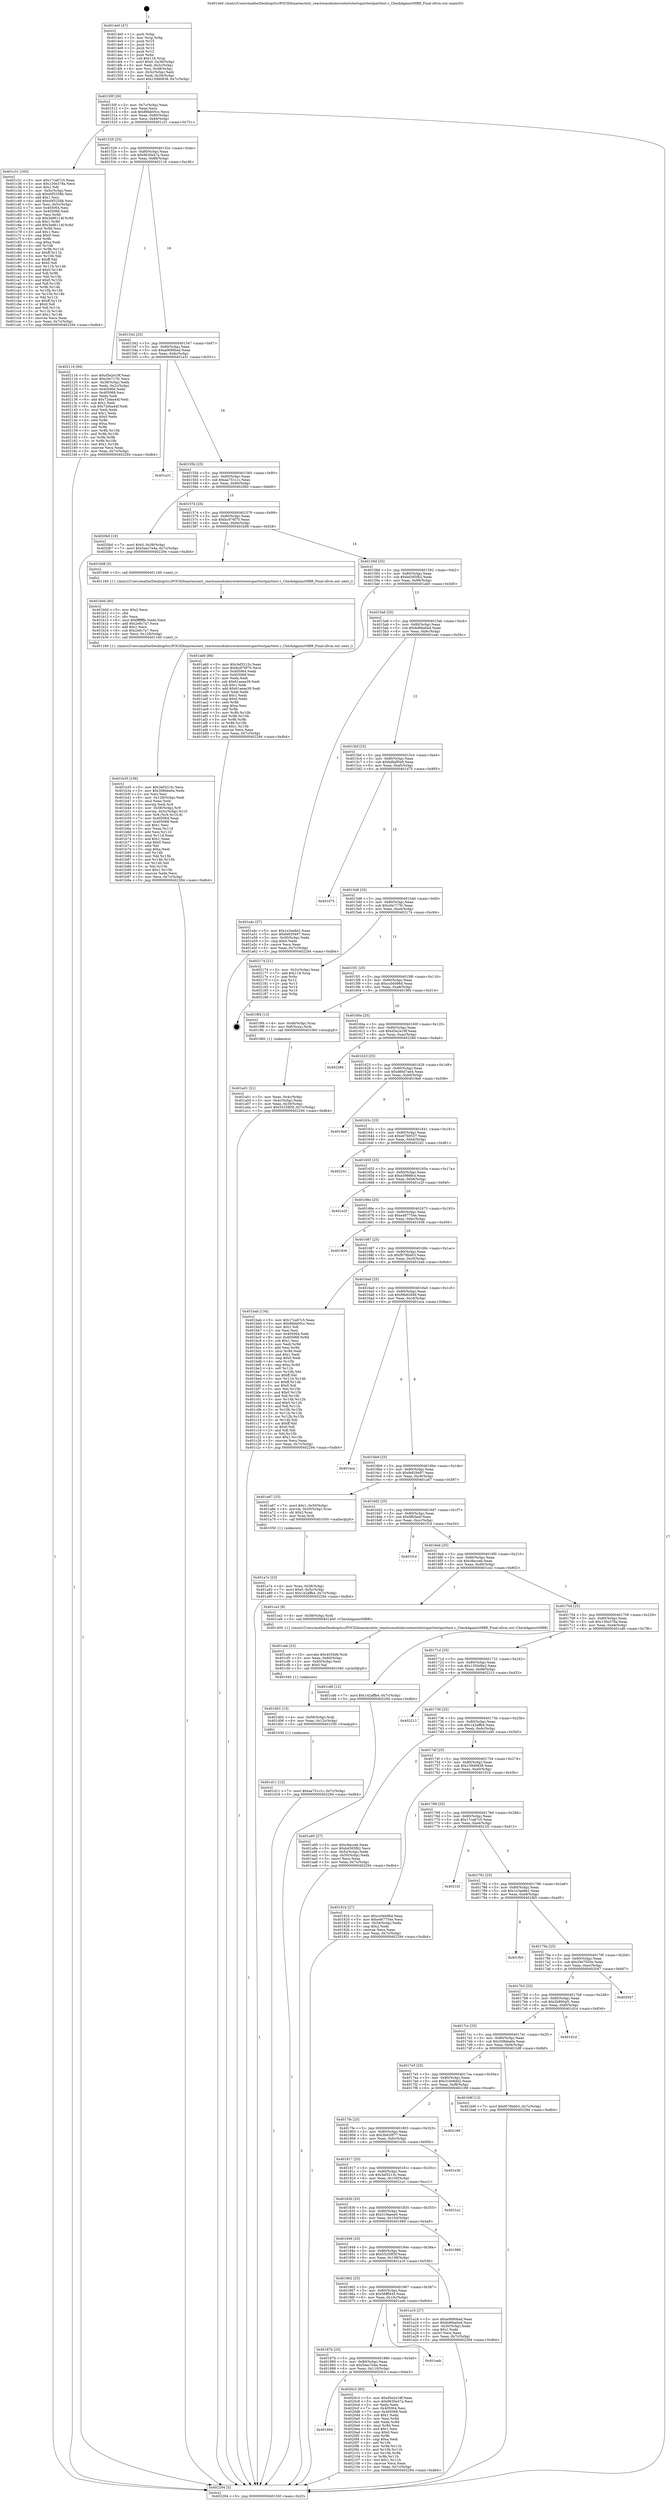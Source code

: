 digraph "0x4014e0" {
  label = "0x4014e0 (/mnt/c/Users/mathe/Desktop/tcc/POCII/binaries/extr_reactosmodulesrosteststestsparttestparttest.c_CheckAgainstMBR_Final-ollvm.out::main(0))"
  labelloc = "t"
  node[shape=record]

  Entry [label="",width=0.3,height=0.3,shape=circle,fillcolor=black,style=filled]
  "0x40150f" [label="{
     0x40150f [26]\l
     | [instrs]\l
     &nbsp;&nbsp;0x40150f \<+3\>: mov -0x7c(%rbp),%eax\l
     &nbsp;&nbsp;0x401512 \<+2\>: mov %eax,%ecx\l
     &nbsp;&nbsp;0x401514 \<+6\>: sub $0x86bb05cc,%ecx\l
     &nbsp;&nbsp;0x40151a \<+3\>: mov %eax,-0x80(%rbp)\l
     &nbsp;&nbsp;0x40151d \<+6\>: mov %ecx,-0x84(%rbp)\l
     &nbsp;&nbsp;0x401523 \<+6\>: je 0000000000401c31 \<main+0x751\>\l
  }"]
  "0x401c31" [label="{
     0x401c31 [165]\l
     | [instrs]\l
     &nbsp;&nbsp;0x401c31 \<+5\>: mov $0x17ca67c5,%eax\l
     &nbsp;&nbsp;0x401c36 \<+5\>: mov $0x130e378a,%ecx\l
     &nbsp;&nbsp;0x401c3b \<+2\>: mov $0x1,%dl\l
     &nbsp;&nbsp;0x401c3d \<+3\>: mov -0x5c(%rbp),%esi\l
     &nbsp;&nbsp;0x401c40 \<+6\>: sub $0xe0f3258b,%esi\l
     &nbsp;&nbsp;0x401c46 \<+3\>: add $0x1,%esi\l
     &nbsp;&nbsp;0x401c49 \<+6\>: add $0xe0f3258b,%esi\l
     &nbsp;&nbsp;0x401c4f \<+3\>: mov %esi,-0x5c(%rbp)\l
     &nbsp;&nbsp;0x401c52 \<+7\>: mov 0x405064,%esi\l
     &nbsp;&nbsp;0x401c59 \<+7\>: mov 0x405068,%edi\l
     &nbsp;&nbsp;0x401c60 \<+3\>: mov %esi,%r8d\l
     &nbsp;&nbsp;0x401c63 \<+7\>: sub $0x3a86114f,%r8d\l
     &nbsp;&nbsp;0x401c6a \<+4\>: sub $0x1,%r8d\l
     &nbsp;&nbsp;0x401c6e \<+7\>: add $0x3a86114f,%r8d\l
     &nbsp;&nbsp;0x401c75 \<+4\>: imul %r8d,%esi\l
     &nbsp;&nbsp;0x401c79 \<+3\>: and $0x1,%esi\l
     &nbsp;&nbsp;0x401c7c \<+3\>: cmp $0x0,%esi\l
     &nbsp;&nbsp;0x401c7f \<+4\>: sete %r9b\l
     &nbsp;&nbsp;0x401c83 \<+3\>: cmp $0xa,%edi\l
     &nbsp;&nbsp;0x401c86 \<+4\>: setl %r10b\l
     &nbsp;&nbsp;0x401c8a \<+3\>: mov %r9b,%r11b\l
     &nbsp;&nbsp;0x401c8d \<+4\>: xor $0xff,%r11b\l
     &nbsp;&nbsp;0x401c91 \<+3\>: mov %r10b,%bl\l
     &nbsp;&nbsp;0x401c94 \<+3\>: xor $0xff,%bl\l
     &nbsp;&nbsp;0x401c97 \<+3\>: xor $0x0,%dl\l
     &nbsp;&nbsp;0x401c9a \<+3\>: mov %r11b,%r14b\l
     &nbsp;&nbsp;0x401c9d \<+4\>: and $0x0,%r14b\l
     &nbsp;&nbsp;0x401ca1 \<+3\>: and %dl,%r9b\l
     &nbsp;&nbsp;0x401ca4 \<+3\>: mov %bl,%r15b\l
     &nbsp;&nbsp;0x401ca7 \<+4\>: and $0x0,%r15b\l
     &nbsp;&nbsp;0x401cab \<+3\>: and %dl,%r10b\l
     &nbsp;&nbsp;0x401cae \<+3\>: or %r9b,%r14b\l
     &nbsp;&nbsp;0x401cb1 \<+3\>: or %r10b,%r15b\l
     &nbsp;&nbsp;0x401cb4 \<+3\>: xor %r15b,%r14b\l
     &nbsp;&nbsp;0x401cb7 \<+3\>: or %bl,%r11b\l
     &nbsp;&nbsp;0x401cba \<+4\>: xor $0xff,%r11b\l
     &nbsp;&nbsp;0x401cbe \<+3\>: or $0x0,%dl\l
     &nbsp;&nbsp;0x401cc1 \<+3\>: and %dl,%r11b\l
     &nbsp;&nbsp;0x401cc4 \<+3\>: or %r11b,%r14b\l
     &nbsp;&nbsp;0x401cc7 \<+4\>: test $0x1,%r14b\l
     &nbsp;&nbsp;0x401ccb \<+3\>: cmovne %ecx,%eax\l
     &nbsp;&nbsp;0x401cce \<+3\>: mov %eax,-0x7c(%rbp)\l
     &nbsp;&nbsp;0x401cd1 \<+5\>: jmp 0000000000402294 \<main+0xdb4\>\l
  }"]
  "0x401529" [label="{
     0x401529 [25]\l
     | [instrs]\l
     &nbsp;&nbsp;0x401529 \<+5\>: jmp 000000000040152e \<main+0x4e\>\l
     &nbsp;&nbsp;0x40152e \<+3\>: mov -0x80(%rbp),%eax\l
     &nbsp;&nbsp;0x401531 \<+5\>: sub $0x9630e47a,%eax\l
     &nbsp;&nbsp;0x401536 \<+6\>: mov %eax,-0x88(%rbp)\l
     &nbsp;&nbsp;0x40153c \<+6\>: je 0000000000402116 \<main+0xc36\>\l
  }"]
  Exit [label="",width=0.3,height=0.3,shape=circle,fillcolor=black,style=filled,peripheries=2]
  "0x402116" [label="{
     0x402116 [94]\l
     | [instrs]\l
     &nbsp;&nbsp;0x402116 \<+5\>: mov $0xd5e2e19f,%eax\l
     &nbsp;&nbsp;0x40211b \<+5\>: mov $0xc0e717fc,%ecx\l
     &nbsp;&nbsp;0x402120 \<+3\>: mov -0x38(%rbp),%edx\l
     &nbsp;&nbsp;0x402123 \<+3\>: mov %edx,-0x2c(%rbp)\l
     &nbsp;&nbsp;0x402126 \<+7\>: mov 0x405064,%edx\l
     &nbsp;&nbsp;0x40212d \<+7\>: mov 0x405068,%esi\l
     &nbsp;&nbsp;0x402134 \<+2\>: mov %edx,%edi\l
     &nbsp;&nbsp;0x402136 \<+6\>: add $0x72eba44f,%edi\l
     &nbsp;&nbsp;0x40213c \<+3\>: sub $0x1,%edi\l
     &nbsp;&nbsp;0x40213f \<+6\>: sub $0x72eba44f,%edi\l
     &nbsp;&nbsp;0x402145 \<+3\>: imul %edi,%edx\l
     &nbsp;&nbsp;0x402148 \<+3\>: and $0x1,%edx\l
     &nbsp;&nbsp;0x40214b \<+3\>: cmp $0x0,%edx\l
     &nbsp;&nbsp;0x40214e \<+4\>: sete %r8b\l
     &nbsp;&nbsp;0x402152 \<+3\>: cmp $0xa,%esi\l
     &nbsp;&nbsp;0x402155 \<+4\>: setl %r9b\l
     &nbsp;&nbsp;0x402159 \<+3\>: mov %r8b,%r10b\l
     &nbsp;&nbsp;0x40215c \<+3\>: and %r9b,%r10b\l
     &nbsp;&nbsp;0x40215f \<+3\>: xor %r9b,%r8b\l
     &nbsp;&nbsp;0x402162 \<+3\>: or %r8b,%r10b\l
     &nbsp;&nbsp;0x402165 \<+4\>: test $0x1,%r10b\l
     &nbsp;&nbsp;0x402169 \<+3\>: cmovne %ecx,%eax\l
     &nbsp;&nbsp;0x40216c \<+3\>: mov %eax,-0x7c(%rbp)\l
     &nbsp;&nbsp;0x40216f \<+5\>: jmp 0000000000402294 \<main+0xdb4\>\l
  }"]
  "0x401542" [label="{
     0x401542 [25]\l
     | [instrs]\l
     &nbsp;&nbsp;0x401542 \<+5\>: jmp 0000000000401547 \<main+0x67\>\l
     &nbsp;&nbsp;0x401547 \<+3\>: mov -0x80(%rbp),%eax\l
     &nbsp;&nbsp;0x40154a \<+5\>: sub $0xa0690bad,%eax\l
     &nbsp;&nbsp;0x40154f \<+6\>: mov %eax,-0x8c(%rbp)\l
     &nbsp;&nbsp;0x401555 \<+6\>: je 0000000000401a31 \<main+0x551\>\l
  }"]
  "0x401894" [label="{
     0x401894\l
  }", style=dashed]
  "0x401a31" [label="{
     0x401a31\l
  }", style=dashed]
  "0x40155b" [label="{
     0x40155b [25]\l
     | [instrs]\l
     &nbsp;&nbsp;0x40155b \<+5\>: jmp 0000000000401560 \<main+0x80\>\l
     &nbsp;&nbsp;0x401560 \<+3\>: mov -0x80(%rbp),%eax\l
     &nbsp;&nbsp;0x401563 \<+5\>: sub $0xaa751c1c,%eax\l
     &nbsp;&nbsp;0x401568 \<+6\>: mov %eax,-0x90(%rbp)\l
     &nbsp;&nbsp;0x40156e \<+6\>: je 00000000004020b0 \<main+0xbd0\>\l
  }"]
  "0x4020c3" [label="{
     0x4020c3 [83]\l
     | [instrs]\l
     &nbsp;&nbsp;0x4020c3 \<+5\>: mov $0xd5e2e19f,%eax\l
     &nbsp;&nbsp;0x4020c8 \<+5\>: mov $0x9630e47a,%ecx\l
     &nbsp;&nbsp;0x4020cd \<+2\>: xor %edx,%edx\l
     &nbsp;&nbsp;0x4020cf \<+7\>: mov 0x405064,%esi\l
     &nbsp;&nbsp;0x4020d6 \<+7\>: mov 0x405068,%edi\l
     &nbsp;&nbsp;0x4020dd \<+3\>: sub $0x1,%edx\l
     &nbsp;&nbsp;0x4020e0 \<+3\>: mov %esi,%r8d\l
     &nbsp;&nbsp;0x4020e3 \<+3\>: add %edx,%r8d\l
     &nbsp;&nbsp;0x4020e6 \<+4\>: imul %r8d,%esi\l
     &nbsp;&nbsp;0x4020ea \<+3\>: and $0x1,%esi\l
     &nbsp;&nbsp;0x4020ed \<+3\>: cmp $0x0,%esi\l
     &nbsp;&nbsp;0x4020f0 \<+4\>: sete %r9b\l
     &nbsp;&nbsp;0x4020f4 \<+3\>: cmp $0xa,%edi\l
     &nbsp;&nbsp;0x4020f7 \<+4\>: setl %r10b\l
     &nbsp;&nbsp;0x4020fb \<+3\>: mov %r9b,%r11b\l
     &nbsp;&nbsp;0x4020fe \<+3\>: and %r10b,%r11b\l
     &nbsp;&nbsp;0x402101 \<+3\>: xor %r10b,%r9b\l
     &nbsp;&nbsp;0x402104 \<+3\>: or %r9b,%r11b\l
     &nbsp;&nbsp;0x402107 \<+4\>: test $0x1,%r11b\l
     &nbsp;&nbsp;0x40210b \<+3\>: cmovne %ecx,%eax\l
     &nbsp;&nbsp;0x40210e \<+3\>: mov %eax,-0x7c(%rbp)\l
     &nbsp;&nbsp;0x402111 \<+5\>: jmp 0000000000402294 \<main+0xdb4\>\l
  }"]
  "0x4020b0" [label="{
     0x4020b0 [19]\l
     | [instrs]\l
     &nbsp;&nbsp;0x4020b0 \<+7\>: movl $0x0,-0x38(%rbp)\l
     &nbsp;&nbsp;0x4020b7 \<+7\>: movl $0x5eec7e4a,-0x7c(%rbp)\l
     &nbsp;&nbsp;0x4020be \<+5\>: jmp 0000000000402294 \<main+0xdb4\>\l
  }"]
  "0x401574" [label="{
     0x401574 [25]\l
     | [instrs]\l
     &nbsp;&nbsp;0x401574 \<+5\>: jmp 0000000000401579 \<main+0x99\>\l
     &nbsp;&nbsp;0x401579 \<+3\>: mov -0x80(%rbp),%eax\l
     &nbsp;&nbsp;0x40157c \<+5\>: sub $0xbc976f70,%eax\l
     &nbsp;&nbsp;0x401581 \<+6\>: mov %eax,-0x94(%rbp)\l
     &nbsp;&nbsp;0x401587 \<+6\>: je 0000000000401b08 \<main+0x628\>\l
  }"]
  "0x40187b" [label="{
     0x40187b [25]\l
     | [instrs]\l
     &nbsp;&nbsp;0x40187b \<+5\>: jmp 0000000000401880 \<main+0x3a0\>\l
     &nbsp;&nbsp;0x401880 \<+3\>: mov -0x80(%rbp),%eax\l
     &nbsp;&nbsp;0x401883 \<+5\>: sub $0x5eec7e4a,%eax\l
     &nbsp;&nbsp;0x401888 \<+6\>: mov %eax,-0x110(%rbp)\l
     &nbsp;&nbsp;0x40188e \<+6\>: je 00000000004020c3 \<main+0xbe3\>\l
  }"]
  "0x401b08" [label="{
     0x401b08 [5]\l
     | [instrs]\l
     &nbsp;&nbsp;0x401b08 \<+5\>: call 0000000000401160 \<next_i\>\l
     | [calls]\l
     &nbsp;&nbsp;0x401160 \{1\} (/mnt/c/Users/mathe/Desktop/tcc/POCII/binaries/extr_reactosmodulesrosteststestsparttestparttest.c_CheckAgainstMBR_Final-ollvm.out::next_i)\l
  }"]
  "0x40158d" [label="{
     0x40158d [25]\l
     | [instrs]\l
     &nbsp;&nbsp;0x40158d \<+5\>: jmp 0000000000401592 \<main+0xb2\>\l
     &nbsp;&nbsp;0x401592 \<+3\>: mov -0x80(%rbp),%eax\l
     &nbsp;&nbsp;0x401595 \<+5\>: sub $0xbd365fb2,%eax\l
     &nbsp;&nbsp;0x40159a \<+6\>: mov %eax,-0x98(%rbp)\l
     &nbsp;&nbsp;0x4015a0 \<+6\>: je 0000000000401ab0 \<main+0x5d0\>\l
  }"]
  "0x401eab" [label="{
     0x401eab\l
  }", style=dashed]
  "0x401ab0" [label="{
     0x401ab0 [88]\l
     | [instrs]\l
     &nbsp;&nbsp;0x401ab0 \<+5\>: mov $0x3ef3213c,%eax\l
     &nbsp;&nbsp;0x401ab5 \<+5\>: mov $0xbc976f70,%ecx\l
     &nbsp;&nbsp;0x401aba \<+7\>: mov 0x405064,%edx\l
     &nbsp;&nbsp;0x401ac1 \<+7\>: mov 0x405068,%esi\l
     &nbsp;&nbsp;0x401ac8 \<+2\>: mov %edx,%edi\l
     &nbsp;&nbsp;0x401aca \<+6\>: sub $0x61aeaa39,%edi\l
     &nbsp;&nbsp;0x401ad0 \<+3\>: sub $0x1,%edi\l
     &nbsp;&nbsp;0x401ad3 \<+6\>: add $0x61aeaa39,%edi\l
     &nbsp;&nbsp;0x401ad9 \<+3\>: imul %edi,%edx\l
     &nbsp;&nbsp;0x401adc \<+3\>: and $0x1,%edx\l
     &nbsp;&nbsp;0x401adf \<+3\>: cmp $0x0,%edx\l
     &nbsp;&nbsp;0x401ae2 \<+4\>: sete %r8b\l
     &nbsp;&nbsp;0x401ae6 \<+3\>: cmp $0xa,%esi\l
     &nbsp;&nbsp;0x401ae9 \<+4\>: setl %r9b\l
     &nbsp;&nbsp;0x401aed \<+3\>: mov %r8b,%r10b\l
     &nbsp;&nbsp;0x401af0 \<+3\>: and %r9b,%r10b\l
     &nbsp;&nbsp;0x401af3 \<+3\>: xor %r9b,%r8b\l
     &nbsp;&nbsp;0x401af6 \<+3\>: or %r8b,%r10b\l
     &nbsp;&nbsp;0x401af9 \<+4\>: test $0x1,%r10b\l
     &nbsp;&nbsp;0x401afd \<+3\>: cmovne %ecx,%eax\l
     &nbsp;&nbsp;0x401b00 \<+3\>: mov %eax,-0x7c(%rbp)\l
     &nbsp;&nbsp;0x401b03 \<+5\>: jmp 0000000000402294 \<main+0xdb4\>\l
  }"]
  "0x4015a6" [label="{
     0x4015a6 [25]\l
     | [instrs]\l
     &nbsp;&nbsp;0x4015a6 \<+5\>: jmp 00000000004015ab \<main+0xcb\>\l
     &nbsp;&nbsp;0x4015ab \<+3\>: mov -0x80(%rbp),%eax\l
     &nbsp;&nbsp;0x4015ae \<+5\>: sub $0xbd6ba0ad,%eax\l
     &nbsp;&nbsp;0x4015b3 \<+6\>: mov %eax,-0x9c(%rbp)\l
     &nbsp;&nbsp;0x4015b9 \<+6\>: je 0000000000401a4c \<main+0x56c\>\l
  }"]
  "0x401d11" [label="{
     0x401d11 [12]\l
     | [instrs]\l
     &nbsp;&nbsp;0x401d11 \<+7\>: movl $0xaa751c1c,-0x7c(%rbp)\l
     &nbsp;&nbsp;0x401d18 \<+5\>: jmp 0000000000402294 \<main+0xdb4\>\l
  }"]
  "0x401a4c" [label="{
     0x401a4c [27]\l
     | [instrs]\l
     &nbsp;&nbsp;0x401a4c \<+5\>: mov $0x1e3ae8e2,%eax\l
     &nbsp;&nbsp;0x401a51 \<+5\>: mov $0xfe929497,%ecx\l
     &nbsp;&nbsp;0x401a56 \<+3\>: mov -0x30(%rbp),%edx\l
     &nbsp;&nbsp;0x401a59 \<+3\>: cmp $0x0,%edx\l
     &nbsp;&nbsp;0x401a5c \<+3\>: cmove %ecx,%eax\l
     &nbsp;&nbsp;0x401a5f \<+3\>: mov %eax,-0x7c(%rbp)\l
     &nbsp;&nbsp;0x401a62 \<+5\>: jmp 0000000000402294 \<main+0xdb4\>\l
  }"]
  "0x4015bf" [label="{
     0x4015bf [25]\l
     | [instrs]\l
     &nbsp;&nbsp;0x4015bf \<+5\>: jmp 00000000004015c4 \<main+0xe4\>\l
     &nbsp;&nbsp;0x4015c4 \<+3\>: mov -0x80(%rbp),%eax\l
     &nbsp;&nbsp;0x4015c7 \<+5\>: sub $0xbdbdf5a9,%eax\l
     &nbsp;&nbsp;0x4015cc \<+6\>: mov %eax,-0xa0(%rbp)\l
     &nbsp;&nbsp;0x4015d2 \<+6\>: je 0000000000401d75 \<main+0x895\>\l
  }"]
  "0x401d02" [label="{
     0x401d02 [15]\l
     | [instrs]\l
     &nbsp;&nbsp;0x401d02 \<+4\>: mov -0x58(%rbp),%rdi\l
     &nbsp;&nbsp;0x401d06 \<+6\>: mov %eax,-0x12c(%rbp)\l
     &nbsp;&nbsp;0x401d0c \<+5\>: call 0000000000401030 \<free@plt\>\l
     | [calls]\l
     &nbsp;&nbsp;0x401030 \{1\} (unknown)\l
  }"]
  "0x401d75" [label="{
     0x401d75\l
  }", style=dashed]
  "0x4015d8" [label="{
     0x4015d8 [25]\l
     | [instrs]\l
     &nbsp;&nbsp;0x4015d8 \<+5\>: jmp 00000000004015dd \<main+0xfd\>\l
     &nbsp;&nbsp;0x4015dd \<+3\>: mov -0x80(%rbp),%eax\l
     &nbsp;&nbsp;0x4015e0 \<+5\>: sub $0xc0e717fc,%eax\l
     &nbsp;&nbsp;0x4015e5 \<+6\>: mov %eax,-0xa4(%rbp)\l
     &nbsp;&nbsp;0x4015eb \<+6\>: je 0000000000402174 \<main+0xc94\>\l
  }"]
  "0x401ceb" [label="{
     0x401ceb [23]\l
     | [instrs]\l
     &nbsp;&nbsp;0x401ceb \<+10\>: movabs $0x4030d6,%rdi\l
     &nbsp;&nbsp;0x401cf5 \<+3\>: mov %eax,-0x60(%rbp)\l
     &nbsp;&nbsp;0x401cf8 \<+3\>: mov -0x60(%rbp),%esi\l
     &nbsp;&nbsp;0x401cfb \<+2\>: mov $0x0,%al\l
     &nbsp;&nbsp;0x401cfd \<+5\>: call 0000000000401040 \<printf@plt\>\l
     | [calls]\l
     &nbsp;&nbsp;0x401040 \{1\} (unknown)\l
  }"]
  "0x402174" [label="{
     0x402174 [21]\l
     | [instrs]\l
     &nbsp;&nbsp;0x402174 \<+3\>: mov -0x2c(%rbp),%eax\l
     &nbsp;&nbsp;0x402177 \<+7\>: add $0x118,%rsp\l
     &nbsp;&nbsp;0x40217e \<+1\>: pop %rbx\l
     &nbsp;&nbsp;0x40217f \<+2\>: pop %r12\l
     &nbsp;&nbsp;0x402181 \<+2\>: pop %r13\l
     &nbsp;&nbsp;0x402183 \<+2\>: pop %r14\l
     &nbsp;&nbsp;0x402185 \<+2\>: pop %r15\l
     &nbsp;&nbsp;0x402187 \<+1\>: pop %rbp\l
     &nbsp;&nbsp;0x402188 \<+1\>: ret\l
  }"]
  "0x4015f1" [label="{
     0x4015f1 [25]\l
     | [instrs]\l
     &nbsp;&nbsp;0x4015f1 \<+5\>: jmp 00000000004015f6 \<main+0x116\>\l
     &nbsp;&nbsp;0x4015f6 \<+3\>: mov -0x80(%rbp),%eax\l
     &nbsp;&nbsp;0x4015f9 \<+5\>: sub $0xcc0d496d,%eax\l
     &nbsp;&nbsp;0x4015fe \<+6\>: mov %eax,-0xa8(%rbp)\l
     &nbsp;&nbsp;0x401604 \<+6\>: je 00000000004019f4 \<main+0x514\>\l
  }"]
  "0x401b35" [label="{
     0x401b35 [106]\l
     | [instrs]\l
     &nbsp;&nbsp;0x401b35 \<+5\>: mov $0x3ef3213c,%ecx\l
     &nbsp;&nbsp;0x401b3a \<+5\>: mov $0x308dea0a,%edx\l
     &nbsp;&nbsp;0x401b3f \<+2\>: xor %esi,%esi\l
     &nbsp;&nbsp;0x401b41 \<+6\>: mov -0x128(%rbp),%edi\l
     &nbsp;&nbsp;0x401b47 \<+3\>: imul %eax,%edi\l
     &nbsp;&nbsp;0x401b4a \<+3\>: movslq %edi,%r8\l
     &nbsp;&nbsp;0x401b4d \<+4\>: mov -0x58(%rbp),%r9\l
     &nbsp;&nbsp;0x401b51 \<+4\>: movslq -0x5c(%rbp),%r10\l
     &nbsp;&nbsp;0x401b55 \<+4\>: mov %r8,(%r9,%r10,8)\l
     &nbsp;&nbsp;0x401b59 \<+7\>: mov 0x405064,%eax\l
     &nbsp;&nbsp;0x401b60 \<+7\>: mov 0x405068,%edi\l
     &nbsp;&nbsp;0x401b67 \<+3\>: sub $0x1,%esi\l
     &nbsp;&nbsp;0x401b6a \<+3\>: mov %eax,%r11d\l
     &nbsp;&nbsp;0x401b6d \<+3\>: add %esi,%r11d\l
     &nbsp;&nbsp;0x401b70 \<+4\>: imul %r11d,%eax\l
     &nbsp;&nbsp;0x401b74 \<+3\>: and $0x1,%eax\l
     &nbsp;&nbsp;0x401b77 \<+3\>: cmp $0x0,%eax\l
     &nbsp;&nbsp;0x401b7a \<+3\>: sete %bl\l
     &nbsp;&nbsp;0x401b7d \<+3\>: cmp $0xa,%edi\l
     &nbsp;&nbsp;0x401b80 \<+4\>: setl %r14b\l
     &nbsp;&nbsp;0x401b84 \<+3\>: mov %bl,%r15b\l
     &nbsp;&nbsp;0x401b87 \<+3\>: and %r14b,%r15b\l
     &nbsp;&nbsp;0x401b8a \<+3\>: xor %r14b,%bl\l
     &nbsp;&nbsp;0x401b8d \<+3\>: or %bl,%r15b\l
     &nbsp;&nbsp;0x401b90 \<+4\>: test $0x1,%r15b\l
     &nbsp;&nbsp;0x401b94 \<+3\>: cmovne %edx,%ecx\l
     &nbsp;&nbsp;0x401b97 \<+3\>: mov %ecx,-0x7c(%rbp)\l
     &nbsp;&nbsp;0x401b9a \<+5\>: jmp 0000000000402294 \<main+0xdb4\>\l
  }"]
  "0x4019f4" [label="{
     0x4019f4 [13]\l
     | [instrs]\l
     &nbsp;&nbsp;0x4019f4 \<+4\>: mov -0x48(%rbp),%rax\l
     &nbsp;&nbsp;0x4019f8 \<+4\>: mov 0x8(%rax),%rdi\l
     &nbsp;&nbsp;0x4019fc \<+5\>: call 0000000000401060 \<atoi@plt\>\l
     | [calls]\l
     &nbsp;&nbsp;0x401060 \{1\} (unknown)\l
  }"]
  "0x40160a" [label="{
     0x40160a [25]\l
     | [instrs]\l
     &nbsp;&nbsp;0x40160a \<+5\>: jmp 000000000040160f \<main+0x12f\>\l
     &nbsp;&nbsp;0x40160f \<+3\>: mov -0x80(%rbp),%eax\l
     &nbsp;&nbsp;0x401612 \<+5\>: sub $0xd5e2e19f,%eax\l
     &nbsp;&nbsp;0x401617 \<+6\>: mov %eax,-0xac(%rbp)\l
     &nbsp;&nbsp;0x40161d \<+6\>: je 000000000040228d \<main+0xdad\>\l
  }"]
  "0x401b0d" [label="{
     0x401b0d [40]\l
     | [instrs]\l
     &nbsp;&nbsp;0x401b0d \<+5\>: mov $0x2,%ecx\l
     &nbsp;&nbsp;0x401b12 \<+1\>: cltd\l
     &nbsp;&nbsp;0x401b13 \<+2\>: idiv %ecx\l
     &nbsp;&nbsp;0x401b15 \<+6\>: imul $0xfffffffe,%edx,%ecx\l
     &nbsp;&nbsp;0x401b1b \<+6\>: add $0x2e6c7a7,%ecx\l
     &nbsp;&nbsp;0x401b21 \<+3\>: add $0x1,%ecx\l
     &nbsp;&nbsp;0x401b24 \<+6\>: sub $0x2e6c7a7,%ecx\l
     &nbsp;&nbsp;0x401b2a \<+6\>: mov %ecx,-0x128(%rbp)\l
     &nbsp;&nbsp;0x401b30 \<+5\>: call 0000000000401160 \<next_i\>\l
     | [calls]\l
     &nbsp;&nbsp;0x401160 \{1\} (/mnt/c/Users/mathe/Desktop/tcc/POCII/binaries/extr_reactosmodulesrosteststestsparttestparttest.c_CheckAgainstMBR_Final-ollvm.out::next_i)\l
  }"]
  "0x40228d" [label="{
     0x40228d\l
  }", style=dashed]
  "0x401623" [label="{
     0x401623 [25]\l
     | [instrs]\l
     &nbsp;&nbsp;0x401623 \<+5\>: jmp 0000000000401628 \<main+0x148\>\l
     &nbsp;&nbsp;0x401628 \<+3\>: mov -0x80(%rbp),%eax\l
     &nbsp;&nbsp;0x40162b \<+5\>: sub $0xd66d7ad4,%eax\l
     &nbsp;&nbsp;0x401630 \<+6\>: mov %eax,-0xb0(%rbp)\l
     &nbsp;&nbsp;0x401636 \<+6\>: je 00000000004019e8 \<main+0x508\>\l
  }"]
  "0x401a7e" [label="{
     0x401a7e [23]\l
     | [instrs]\l
     &nbsp;&nbsp;0x401a7e \<+4\>: mov %rax,-0x58(%rbp)\l
     &nbsp;&nbsp;0x401a82 \<+7\>: movl $0x0,-0x5c(%rbp)\l
     &nbsp;&nbsp;0x401a89 \<+7\>: movl $0x142affb4,-0x7c(%rbp)\l
     &nbsp;&nbsp;0x401a90 \<+5\>: jmp 0000000000402294 \<main+0xdb4\>\l
  }"]
  "0x4019e8" [label="{
     0x4019e8\l
  }", style=dashed]
  "0x40163c" [label="{
     0x40163c [25]\l
     | [instrs]\l
     &nbsp;&nbsp;0x40163c \<+5\>: jmp 0000000000401641 \<main+0x161\>\l
     &nbsp;&nbsp;0x401641 \<+3\>: mov -0x80(%rbp),%eax\l
     &nbsp;&nbsp;0x401644 \<+5\>: sub $0xe0760537,%eax\l
     &nbsp;&nbsp;0x401649 \<+6\>: mov %eax,-0xb4(%rbp)\l
     &nbsp;&nbsp;0x40164f \<+6\>: je 0000000000402241 \<main+0xd61\>\l
  }"]
  "0x401862" [label="{
     0x401862 [25]\l
     | [instrs]\l
     &nbsp;&nbsp;0x401862 \<+5\>: jmp 0000000000401867 \<main+0x387\>\l
     &nbsp;&nbsp;0x401867 \<+3\>: mov -0x80(%rbp),%eax\l
     &nbsp;&nbsp;0x40186a \<+5\>: sub $0x56fff445,%eax\l
     &nbsp;&nbsp;0x40186f \<+6\>: mov %eax,-0x10c(%rbp)\l
     &nbsp;&nbsp;0x401875 \<+6\>: je 0000000000401eab \<main+0x9cb\>\l
  }"]
  "0x402241" [label="{
     0x402241\l
  }", style=dashed]
  "0x401655" [label="{
     0x401655 [25]\l
     | [instrs]\l
     &nbsp;&nbsp;0x401655 \<+5\>: jmp 000000000040165a \<main+0x17a\>\l
     &nbsp;&nbsp;0x40165a \<+3\>: mov -0x80(%rbp),%eax\l
     &nbsp;&nbsp;0x40165d \<+5\>: sub $0xe3989fc4,%eax\l
     &nbsp;&nbsp;0x401662 \<+6\>: mov %eax,-0xb8(%rbp)\l
     &nbsp;&nbsp;0x401668 \<+6\>: je 0000000000401e2f \<main+0x94f\>\l
  }"]
  "0x401a16" [label="{
     0x401a16 [27]\l
     | [instrs]\l
     &nbsp;&nbsp;0x401a16 \<+5\>: mov $0xa0690bad,%eax\l
     &nbsp;&nbsp;0x401a1b \<+5\>: mov $0xbd6ba0ad,%ecx\l
     &nbsp;&nbsp;0x401a20 \<+3\>: mov -0x30(%rbp),%edx\l
     &nbsp;&nbsp;0x401a23 \<+3\>: cmp $0x1,%edx\l
     &nbsp;&nbsp;0x401a26 \<+3\>: cmovl %ecx,%eax\l
     &nbsp;&nbsp;0x401a29 \<+3\>: mov %eax,-0x7c(%rbp)\l
     &nbsp;&nbsp;0x401a2c \<+5\>: jmp 0000000000402294 \<main+0xdb4\>\l
  }"]
  "0x401e2f" [label="{
     0x401e2f\l
  }", style=dashed]
  "0x40166e" [label="{
     0x40166e [25]\l
     | [instrs]\l
     &nbsp;&nbsp;0x40166e \<+5\>: jmp 0000000000401673 \<main+0x193\>\l
     &nbsp;&nbsp;0x401673 \<+3\>: mov -0x80(%rbp),%eax\l
     &nbsp;&nbsp;0x401676 \<+5\>: sub $0xe467754e,%eax\l
     &nbsp;&nbsp;0x40167b \<+6\>: mov %eax,-0xbc(%rbp)\l
     &nbsp;&nbsp;0x401681 \<+6\>: je 0000000000401936 \<main+0x456\>\l
  }"]
  "0x401849" [label="{
     0x401849 [25]\l
     | [instrs]\l
     &nbsp;&nbsp;0x401849 \<+5\>: jmp 000000000040184e \<main+0x36e\>\l
     &nbsp;&nbsp;0x40184e \<+3\>: mov -0x80(%rbp),%eax\l
     &nbsp;&nbsp;0x401851 \<+5\>: sub $0x55259f3f,%eax\l
     &nbsp;&nbsp;0x401856 \<+6\>: mov %eax,-0x108(%rbp)\l
     &nbsp;&nbsp;0x40185c \<+6\>: je 0000000000401a16 \<main+0x536\>\l
  }"]
  "0x401936" [label="{
     0x401936\l
  }", style=dashed]
  "0x401687" [label="{
     0x401687 [25]\l
     | [instrs]\l
     &nbsp;&nbsp;0x401687 \<+5\>: jmp 000000000040168c \<main+0x1ac\>\l
     &nbsp;&nbsp;0x40168c \<+3\>: mov -0x80(%rbp),%eax\l
     &nbsp;&nbsp;0x40168f \<+5\>: sub $0xf078bd03,%eax\l
     &nbsp;&nbsp;0x401694 \<+6\>: mov %eax,-0xc0(%rbp)\l
     &nbsp;&nbsp;0x40169a \<+6\>: je 0000000000401bab \<main+0x6cb\>\l
  }"]
  "0x401989" [label="{
     0x401989\l
  }", style=dashed]
  "0x401bab" [label="{
     0x401bab [134]\l
     | [instrs]\l
     &nbsp;&nbsp;0x401bab \<+5\>: mov $0x17ca67c5,%eax\l
     &nbsp;&nbsp;0x401bb0 \<+5\>: mov $0x86bb05cc,%ecx\l
     &nbsp;&nbsp;0x401bb5 \<+2\>: mov $0x1,%dl\l
     &nbsp;&nbsp;0x401bb7 \<+2\>: xor %esi,%esi\l
     &nbsp;&nbsp;0x401bb9 \<+7\>: mov 0x405064,%edi\l
     &nbsp;&nbsp;0x401bc0 \<+8\>: mov 0x405068,%r8d\l
     &nbsp;&nbsp;0x401bc8 \<+3\>: sub $0x1,%esi\l
     &nbsp;&nbsp;0x401bcb \<+3\>: mov %edi,%r9d\l
     &nbsp;&nbsp;0x401bce \<+3\>: add %esi,%r9d\l
     &nbsp;&nbsp;0x401bd1 \<+4\>: imul %r9d,%edi\l
     &nbsp;&nbsp;0x401bd5 \<+3\>: and $0x1,%edi\l
     &nbsp;&nbsp;0x401bd8 \<+3\>: cmp $0x0,%edi\l
     &nbsp;&nbsp;0x401bdb \<+4\>: sete %r10b\l
     &nbsp;&nbsp;0x401bdf \<+4\>: cmp $0xa,%r8d\l
     &nbsp;&nbsp;0x401be3 \<+4\>: setl %r11b\l
     &nbsp;&nbsp;0x401be7 \<+3\>: mov %r10b,%bl\l
     &nbsp;&nbsp;0x401bea \<+3\>: xor $0xff,%bl\l
     &nbsp;&nbsp;0x401bed \<+3\>: mov %r11b,%r14b\l
     &nbsp;&nbsp;0x401bf0 \<+4\>: xor $0xff,%r14b\l
     &nbsp;&nbsp;0x401bf4 \<+3\>: xor $0x0,%dl\l
     &nbsp;&nbsp;0x401bf7 \<+3\>: mov %bl,%r15b\l
     &nbsp;&nbsp;0x401bfa \<+4\>: and $0x0,%r15b\l
     &nbsp;&nbsp;0x401bfe \<+3\>: and %dl,%r10b\l
     &nbsp;&nbsp;0x401c01 \<+3\>: mov %r14b,%r12b\l
     &nbsp;&nbsp;0x401c04 \<+4\>: and $0x0,%r12b\l
     &nbsp;&nbsp;0x401c08 \<+3\>: and %dl,%r11b\l
     &nbsp;&nbsp;0x401c0b \<+3\>: or %r10b,%r15b\l
     &nbsp;&nbsp;0x401c0e \<+3\>: or %r11b,%r12b\l
     &nbsp;&nbsp;0x401c11 \<+3\>: xor %r12b,%r15b\l
     &nbsp;&nbsp;0x401c14 \<+3\>: or %r14b,%bl\l
     &nbsp;&nbsp;0x401c17 \<+3\>: xor $0xff,%bl\l
     &nbsp;&nbsp;0x401c1a \<+3\>: or $0x0,%dl\l
     &nbsp;&nbsp;0x401c1d \<+2\>: and %dl,%bl\l
     &nbsp;&nbsp;0x401c1f \<+3\>: or %bl,%r15b\l
     &nbsp;&nbsp;0x401c22 \<+4\>: test $0x1,%r15b\l
     &nbsp;&nbsp;0x401c26 \<+3\>: cmovne %ecx,%eax\l
     &nbsp;&nbsp;0x401c29 \<+3\>: mov %eax,-0x7c(%rbp)\l
     &nbsp;&nbsp;0x401c2c \<+5\>: jmp 0000000000402294 \<main+0xdb4\>\l
  }"]
  "0x4016a0" [label="{
     0x4016a0 [25]\l
     | [instrs]\l
     &nbsp;&nbsp;0x4016a0 \<+5\>: jmp 00000000004016a5 \<main+0x1c5\>\l
     &nbsp;&nbsp;0x4016a5 \<+3\>: mov -0x80(%rbp),%eax\l
     &nbsp;&nbsp;0x4016a8 \<+5\>: sub $0xf0b62949,%eax\l
     &nbsp;&nbsp;0x4016ad \<+6\>: mov %eax,-0xc4(%rbp)\l
     &nbsp;&nbsp;0x4016b3 \<+6\>: je 0000000000401eca \<main+0x9ea\>\l
  }"]
  "0x401830" [label="{
     0x401830 [25]\l
     | [instrs]\l
     &nbsp;&nbsp;0x401830 \<+5\>: jmp 0000000000401835 \<main+0x355\>\l
     &nbsp;&nbsp;0x401835 \<+3\>: mov -0x80(%rbp),%eax\l
     &nbsp;&nbsp;0x401838 \<+5\>: sub $0x519aeee0,%eax\l
     &nbsp;&nbsp;0x40183d \<+6\>: mov %eax,-0x104(%rbp)\l
     &nbsp;&nbsp;0x401843 \<+6\>: je 0000000000401989 \<main+0x4a9\>\l
  }"]
  "0x401eca" [label="{
     0x401eca\l
  }", style=dashed]
  "0x4016b9" [label="{
     0x4016b9 [25]\l
     | [instrs]\l
     &nbsp;&nbsp;0x4016b9 \<+5\>: jmp 00000000004016be \<main+0x1de\>\l
     &nbsp;&nbsp;0x4016be \<+3\>: mov -0x80(%rbp),%eax\l
     &nbsp;&nbsp;0x4016c1 \<+5\>: sub $0xfe929497,%eax\l
     &nbsp;&nbsp;0x4016c6 \<+6\>: mov %eax,-0xc8(%rbp)\l
     &nbsp;&nbsp;0x4016cc \<+6\>: je 0000000000401a67 \<main+0x587\>\l
  }"]
  "0x4021a1" [label="{
     0x4021a1\l
  }", style=dashed]
  "0x401a67" [label="{
     0x401a67 [23]\l
     | [instrs]\l
     &nbsp;&nbsp;0x401a67 \<+7\>: movl $0x1,-0x50(%rbp)\l
     &nbsp;&nbsp;0x401a6e \<+4\>: movslq -0x50(%rbp),%rax\l
     &nbsp;&nbsp;0x401a72 \<+4\>: shl $0x3,%rax\l
     &nbsp;&nbsp;0x401a76 \<+3\>: mov %rax,%rdi\l
     &nbsp;&nbsp;0x401a79 \<+5\>: call 0000000000401050 \<malloc@plt\>\l
     | [calls]\l
     &nbsp;&nbsp;0x401050 \{1\} (unknown)\l
  }"]
  "0x4016d2" [label="{
     0x4016d2 [25]\l
     | [instrs]\l
     &nbsp;&nbsp;0x4016d2 \<+5\>: jmp 00000000004016d7 \<main+0x1f7\>\l
     &nbsp;&nbsp;0x4016d7 \<+3\>: mov -0x80(%rbp),%eax\l
     &nbsp;&nbsp;0x4016da \<+5\>: sub $0x9fb5a4f,%eax\l
     &nbsp;&nbsp;0x4016df \<+6\>: mov %eax,-0xcc(%rbp)\l
     &nbsp;&nbsp;0x4016e5 \<+6\>: je 0000000000401f1d \<main+0xa3d\>\l
  }"]
  "0x401817" [label="{
     0x401817 [25]\l
     | [instrs]\l
     &nbsp;&nbsp;0x401817 \<+5\>: jmp 000000000040181c \<main+0x33c\>\l
     &nbsp;&nbsp;0x40181c \<+3\>: mov -0x80(%rbp),%eax\l
     &nbsp;&nbsp;0x40181f \<+5\>: sub $0x3ef3213c,%eax\l
     &nbsp;&nbsp;0x401824 \<+6\>: mov %eax,-0x100(%rbp)\l
     &nbsp;&nbsp;0x40182a \<+6\>: je 00000000004021a1 \<main+0xcc1\>\l
  }"]
  "0x401f1d" [label="{
     0x401f1d\l
  }", style=dashed]
  "0x4016eb" [label="{
     0x4016eb [25]\l
     | [instrs]\l
     &nbsp;&nbsp;0x4016eb \<+5\>: jmp 00000000004016f0 \<main+0x210\>\l
     &nbsp;&nbsp;0x4016f0 \<+3\>: mov -0x80(%rbp),%eax\l
     &nbsp;&nbsp;0x4016f3 \<+5\>: sub $0xc8acceb,%eax\l
     &nbsp;&nbsp;0x4016f8 \<+6\>: mov %eax,-0xd0(%rbp)\l
     &nbsp;&nbsp;0x4016fe \<+6\>: je 0000000000401ce2 \<main+0x802\>\l
  }"]
  "0x401e3b" [label="{
     0x401e3b\l
  }", style=dashed]
  "0x401ce2" [label="{
     0x401ce2 [9]\l
     | [instrs]\l
     &nbsp;&nbsp;0x401ce2 \<+4\>: mov -0x58(%rbp),%rdi\l
     &nbsp;&nbsp;0x401ce6 \<+5\>: call 0000000000401400 \<CheckAgainstMBR\>\l
     | [calls]\l
     &nbsp;&nbsp;0x401400 \{1\} (/mnt/c/Users/mathe/Desktop/tcc/POCII/binaries/extr_reactosmodulesrosteststestsparttestparttest.c_CheckAgainstMBR_Final-ollvm.out::CheckAgainstMBR)\l
  }"]
  "0x401704" [label="{
     0x401704 [25]\l
     | [instrs]\l
     &nbsp;&nbsp;0x401704 \<+5\>: jmp 0000000000401709 \<main+0x229\>\l
     &nbsp;&nbsp;0x401709 \<+3\>: mov -0x80(%rbp),%eax\l
     &nbsp;&nbsp;0x40170c \<+5\>: sub $0x130e378a,%eax\l
     &nbsp;&nbsp;0x401711 \<+6\>: mov %eax,-0xd4(%rbp)\l
     &nbsp;&nbsp;0x401717 \<+6\>: je 0000000000401cd6 \<main+0x7f6\>\l
  }"]
  "0x4017fe" [label="{
     0x4017fe [25]\l
     | [instrs]\l
     &nbsp;&nbsp;0x4017fe \<+5\>: jmp 0000000000401803 \<main+0x323\>\l
     &nbsp;&nbsp;0x401803 \<+3\>: mov -0x80(%rbp),%eax\l
     &nbsp;&nbsp;0x401806 \<+5\>: sub $0x3b620f77,%eax\l
     &nbsp;&nbsp;0x40180b \<+6\>: mov %eax,-0xfc(%rbp)\l
     &nbsp;&nbsp;0x401811 \<+6\>: je 0000000000401e3b \<main+0x95b\>\l
  }"]
  "0x401cd6" [label="{
     0x401cd6 [12]\l
     | [instrs]\l
     &nbsp;&nbsp;0x401cd6 \<+7\>: movl $0x142affb4,-0x7c(%rbp)\l
     &nbsp;&nbsp;0x401cdd \<+5\>: jmp 0000000000402294 \<main+0xdb4\>\l
  }"]
  "0x40171d" [label="{
     0x40171d [25]\l
     | [instrs]\l
     &nbsp;&nbsp;0x40171d \<+5\>: jmp 0000000000401722 \<main+0x242\>\l
     &nbsp;&nbsp;0x401722 \<+3\>: mov -0x80(%rbp),%eax\l
     &nbsp;&nbsp;0x401725 \<+5\>: sub $0x1350d9a2,%eax\l
     &nbsp;&nbsp;0x40172a \<+6\>: mov %eax,-0xd8(%rbp)\l
     &nbsp;&nbsp;0x401730 \<+6\>: je 0000000000402213 \<main+0xd33\>\l
  }"]
  "0x402189" [label="{
     0x402189\l
  }", style=dashed]
  "0x402213" [label="{
     0x402213\l
  }", style=dashed]
  "0x401736" [label="{
     0x401736 [25]\l
     | [instrs]\l
     &nbsp;&nbsp;0x401736 \<+5\>: jmp 000000000040173b \<main+0x25b\>\l
     &nbsp;&nbsp;0x40173b \<+3\>: mov -0x80(%rbp),%eax\l
     &nbsp;&nbsp;0x40173e \<+5\>: sub $0x142affb4,%eax\l
     &nbsp;&nbsp;0x401743 \<+6\>: mov %eax,-0xdc(%rbp)\l
     &nbsp;&nbsp;0x401749 \<+6\>: je 0000000000401a95 \<main+0x5b5\>\l
  }"]
  "0x4017e5" [label="{
     0x4017e5 [25]\l
     | [instrs]\l
     &nbsp;&nbsp;0x4017e5 \<+5\>: jmp 00000000004017ea \<main+0x30a\>\l
     &nbsp;&nbsp;0x4017ea \<+3\>: mov -0x80(%rbp),%eax\l
     &nbsp;&nbsp;0x4017ed \<+5\>: sub $0x31b06dd2,%eax\l
     &nbsp;&nbsp;0x4017f2 \<+6\>: mov %eax,-0xf8(%rbp)\l
     &nbsp;&nbsp;0x4017f8 \<+6\>: je 0000000000402189 \<main+0xca9\>\l
  }"]
  "0x401a95" [label="{
     0x401a95 [27]\l
     | [instrs]\l
     &nbsp;&nbsp;0x401a95 \<+5\>: mov $0xc8acceb,%eax\l
     &nbsp;&nbsp;0x401a9a \<+5\>: mov $0xbd365fb2,%ecx\l
     &nbsp;&nbsp;0x401a9f \<+3\>: mov -0x5c(%rbp),%edx\l
     &nbsp;&nbsp;0x401aa2 \<+3\>: cmp -0x50(%rbp),%edx\l
     &nbsp;&nbsp;0x401aa5 \<+3\>: cmovl %ecx,%eax\l
     &nbsp;&nbsp;0x401aa8 \<+3\>: mov %eax,-0x7c(%rbp)\l
     &nbsp;&nbsp;0x401aab \<+5\>: jmp 0000000000402294 \<main+0xdb4\>\l
  }"]
  "0x40174f" [label="{
     0x40174f [25]\l
     | [instrs]\l
     &nbsp;&nbsp;0x40174f \<+5\>: jmp 0000000000401754 \<main+0x274\>\l
     &nbsp;&nbsp;0x401754 \<+3\>: mov -0x80(%rbp),%eax\l
     &nbsp;&nbsp;0x401757 \<+5\>: sub $0x159d0838,%eax\l
     &nbsp;&nbsp;0x40175c \<+6\>: mov %eax,-0xe0(%rbp)\l
     &nbsp;&nbsp;0x401762 \<+6\>: je 000000000040191b \<main+0x43b\>\l
  }"]
  "0x401b9f" [label="{
     0x401b9f [12]\l
     | [instrs]\l
     &nbsp;&nbsp;0x401b9f \<+7\>: movl $0xf078bd03,-0x7c(%rbp)\l
     &nbsp;&nbsp;0x401ba6 \<+5\>: jmp 0000000000402294 \<main+0xdb4\>\l
  }"]
  "0x40191b" [label="{
     0x40191b [27]\l
     | [instrs]\l
     &nbsp;&nbsp;0x40191b \<+5\>: mov $0xcc0d496d,%eax\l
     &nbsp;&nbsp;0x401920 \<+5\>: mov $0xe467754e,%ecx\l
     &nbsp;&nbsp;0x401925 \<+3\>: mov -0x34(%rbp),%edx\l
     &nbsp;&nbsp;0x401928 \<+3\>: cmp $0x2,%edx\l
     &nbsp;&nbsp;0x40192b \<+3\>: cmovne %ecx,%eax\l
     &nbsp;&nbsp;0x40192e \<+3\>: mov %eax,-0x7c(%rbp)\l
     &nbsp;&nbsp;0x401931 \<+5\>: jmp 0000000000402294 \<main+0xdb4\>\l
  }"]
  "0x401768" [label="{
     0x401768 [25]\l
     | [instrs]\l
     &nbsp;&nbsp;0x401768 \<+5\>: jmp 000000000040176d \<main+0x28d\>\l
     &nbsp;&nbsp;0x40176d \<+3\>: mov -0x80(%rbp),%eax\l
     &nbsp;&nbsp;0x401770 \<+5\>: sub $0x17ca67c5,%eax\l
     &nbsp;&nbsp;0x401775 \<+6\>: mov %eax,-0xe4(%rbp)\l
     &nbsp;&nbsp;0x40177b \<+6\>: je 00000000004021f2 \<main+0xd12\>\l
  }"]
  "0x402294" [label="{
     0x402294 [5]\l
     | [instrs]\l
     &nbsp;&nbsp;0x402294 \<+5\>: jmp 000000000040150f \<main+0x2f\>\l
  }"]
  "0x4014e0" [label="{
     0x4014e0 [47]\l
     | [instrs]\l
     &nbsp;&nbsp;0x4014e0 \<+1\>: push %rbp\l
     &nbsp;&nbsp;0x4014e1 \<+3\>: mov %rsp,%rbp\l
     &nbsp;&nbsp;0x4014e4 \<+2\>: push %r15\l
     &nbsp;&nbsp;0x4014e6 \<+2\>: push %r14\l
     &nbsp;&nbsp;0x4014e8 \<+2\>: push %r13\l
     &nbsp;&nbsp;0x4014ea \<+2\>: push %r12\l
     &nbsp;&nbsp;0x4014ec \<+1\>: push %rbx\l
     &nbsp;&nbsp;0x4014ed \<+7\>: sub $0x118,%rsp\l
     &nbsp;&nbsp;0x4014f4 \<+7\>: movl $0x0,-0x38(%rbp)\l
     &nbsp;&nbsp;0x4014fb \<+3\>: mov %edi,-0x3c(%rbp)\l
     &nbsp;&nbsp;0x4014fe \<+4\>: mov %rsi,-0x48(%rbp)\l
     &nbsp;&nbsp;0x401502 \<+3\>: mov -0x3c(%rbp),%edi\l
     &nbsp;&nbsp;0x401505 \<+3\>: mov %edi,-0x34(%rbp)\l
     &nbsp;&nbsp;0x401508 \<+7\>: movl $0x159d0838,-0x7c(%rbp)\l
  }"]
  "0x401a01" [label="{
     0x401a01 [21]\l
     | [instrs]\l
     &nbsp;&nbsp;0x401a01 \<+3\>: mov %eax,-0x4c(%rbp)\l
     &nbsp;&nbsp;0x401a04 \<+3\>: mov -0x4c(%rbp),%eax\l
     &nbsp;&nbsp;0x401a07 \<+3\>: mov %eax,-0x30(%rbp)\l
     &nbsp;&nbsp;0x401a0a \<+7\>: movl $0x55259f3f,-0x7c(%rbp)\l
     &nbsp;&nbsp;0x401a11 \<+5\>: jmp 0000000000402294 \<main+0xdb4\>\l
  }"]
  "0x4017cc" [label="{
     0x4017cc [25]\l
     | [instrs]\l
     &nbsp;&nbsp;0x4017cc \<+5\>: jmp 00000000004017d1 \<main+0x2f1\>\l
     &nbsp;&nbsp;0x4017d1 \<+3\>: mov -0x80(%rbp),%eax\l
     &nbsp;&nbsp;0x4017d4 \<+5\>: sub $0x308dea0a,%eax\l
     &nbsp;&nbsp;0x4017d9 \<+6\>: mov %eax,-0xf4(%rbp)\l
     &nbsp;&nbsp;0x4017df \<+6\>: je 0000000000401b9f \<main+0x6bf\>\l
  }"]
  "0x4021f2" [label="{
     0x4021f2\l
  }", style=dashed]
  "0x401781" [label="{
     0x401781 [25]\l
     | [instrs]\l
     &nbsp;&nbsp;0x401781 \<+5\>: jmp 0000000000401786 \<main+0x2a6\>\l
     &nbsp;&nbsp;0x401786 \<+3\>: mov -0x80(%rbp),%eax\l
     &nbsp;&nbsp;0x401789 \<+5\>: sub $0x1e3ae8e2,%eax\l
     &nbsp;&nbsp;0x40178e \<+6\>: mov %eax,-0xe8(%rbp)\l
     &nbsp;&nbsp;0x401794 \<+6\>: je 0000000000401fb5 \<main+0xad5\>\l
  }"]
  "0x401d1d" [label="{
     0x401d1d\l
  }", style=dashed]
  "0x401fb5" [label="{
     0x401fb5\l
  }", style=dashed]
  "0x40179a" [label="{
     0x40179a [25]\l
     | [instrs]\l
     &nbsp;&nbsp;0x40179a \<+5\>: jmp 000000000040179f \<main+0x2bf\>\l
     &nbsp;&nbsp;0x40179f \<+3\>: mov -0x80(%rbp),%eax\l
     &nbsp;&nbsp;0x4017a2 \<+5\>: sub $0x29e7503e,%eax\l
     &nbsp;&nbsp;0x4017a7 \<+6\>: mov %eax,-0xec(%rbp)\l
     &nbsp;&nbsp;0x4017ad \<+6\>: je 0000000000402047 \<main+0xb67\>\l
  }"]
  "0x4017b3" [label="{
     0x4017b3 [25]\l
     | [instrs]\l
     &nbsp;&nbsp;0x4017b3 \<+5\>: jmp 00000000004017b8 \<main+0x2d8\>\l
     &nbsp;&nbsp;0x4017b8 \<+3\>: mov -0x80(%rbp),%eax\l
     &nbsp;&nbsp;0x4017bb \<+5\>: sub $0x2b800af1,%eax\l
     &nbsp;&nbsp;0x4017c0 \<+6\>: mov %eax,-0xf0(%rbp)\l
     &nbsp;&nbsp;0x4017c6 \<+6\>: je 0000000000401d1d \<main+0x83d\>\l
  }"]
  "0x402047" [label="{
     0x402047\l
  }", style=dashed]
  Entry -> "0x4014e0" [label=" 1"]
  "0x40150f" -> "0x401c31" [label=" 1"]
  "0x40150f" -> "0x401529" [label=" 17"]
  "0x402174" -> Exit [label=" 1"]
  "0x401529" -> "0x402116" [label=" 1"]
  "0x401529" -> "0x401542" [label=" 16"]
  "0x402116" -> "0x402294" [label=" 1"]
  "0x401542" -> "0x401a31" [label=" 0"]
  "0x401542" -> "0x40155b" [label=" 16"]
  "0x4020c3" -> "0x402294" [label=" 1"]
  "0x40155b" -> "0x4020b0" [label=" 1"]
  "0x40155b" -> "0x401574" [label=" 15"]
  "0x40187b" -> "0x401894" [label=" 0"]
  "0x401574" -> "0x401b08" [label=" 1"]
  "0x401574" -> "0x40158d" [label=" 14"]
  "0x40187b" -> "0x4020c3" [label=" 1"]
  "0x40158d" -> "0x401ab0" [label=" 1"]
  "0x40158d" -> "0x4015a6" [label=" 13"]
  "0x401862" -> "0x40187b" [label=" 1"]
  "0x4015a6" -> "0x401a4c" [label=" 1"]
  "0x4015a6" -> "0x4015bf" [label=" 12"]
  "0x401862" -> "0x401eab" [label=" 0"]
  "0x4015bf" -> "0x401d75" [label=" 0"]
  "0x4015bf" -> "0x4015d8" [label=" 12"]
  "0x4020b0" -> "0x402294" [label=" 1"]
  "0x4015d8" -> "0x402174" [label=" 1"]
  "0x4015d8" -> "0x4015f1" [label=" 11"]
  "0x401d11" -> "0x402294" [label=" 1"]
  "0x4015f1" -> "0x4019f4" [label=" 1"]
  "0x4015f1" -> "0x40160a" [label=" 10"]
  "0x401d02" -> "0x401d11" [label=" 1"]
  "0x40160a" -> "0x40228d" [label=" 0"]
  "0x40160a" -> "0x401623" [label=" 10"]
  "0x401ceb" -> "0x401d02" [label=" 1"]
  "0x401623" -> "0x4019e8" [label=" 0"]
  "0x401623" -> "0x40163c" [label=" 10"]
  "0x401ce2" -> "0x401ceb" [label=" 1"]
  "0x40163c" -> "0x402241" [label=" 0"]
  "0x40163c" -> "0x401655" [label=" 10"]
  "0x401cd6" -> "0x402294" [label=" 1"]
  "0x401655" -> "0x401e2f" [label=" 0"]
  "0x401655" -> "0x40166e" [label=" 10"]
  "0x401c31" -> "0x402294" [label=" 1"]
  "0x40166e" -> "0x401936" [label=" 0"]
  "0x40166e" -> "0x401687" [label=" 10"]
  "0x401b9f" -> "0x402294" [label=" 1"]
  "0x401687" -> "0x401bab" [label=" 1"]
  "0x401687" -> "0x4016a0" [label=" 9"]
  "0x401b35" -> "0x402294" [label=" 1"]
  "0x4016a0" -> "0x401eca" [label=" 0"]
  "0x4016a0" -> "0x4016b9" [label=" 9"]
  "0x401b08" -> "0x401b0d" [label=" 1"]
  "0x4016b9" -> "0x401a67" [label=" 1"]
  "0x4016b9" -> "0x4016d2" [label=" 8"]
  "0x401ab0" -> "0x402294" [label=" 1"]
  "0x4016d2" -> "0x401f1d" [label=" 0"]
  "0x4016d2" -> "0x4016eb" [label=" 8"]
  "0x401a7e" -> "0x402294" [label=" 1"]
  "0x4016eb" -> "0x401ce2" [label=" 1"]
  "0x4016eb" -> "0x401704" [label=" 7"]
  "0x401a67" -> "0x401a7e" [label=" 1"]
  "0x401704" -> "0x401cd6" [label=" 1"]
  "0x401704" -> "0x40171d" [label=" 6"]
  "0x401a16" -> "0x402294" [label=" 1"]
  "0x40171d" -> "0x402213" [label=" 0"]
  "0x40171d" -> "0x401736" [label=" 6"]
  "0x401849" -> "0x401862" [label=" 1"]
  "0x401736" -> "0x401a95" [label=" 2"]
  "0x401736" -> "0x40174f" [label=" 4"]
  "0x401bab" -> "0x402294" [label=" 1"]
  "0x40174f" -> "0x40191b" [label=" 1"]
  "0x40174f" -> "0x401768" [label=" 3"]
  "0x40191b" -> "0x402294" [label=" 1"]
  "0x4014e0" -> "0x40150f" [label=" 1"]
  "0x402294" -> "0x40150f" [label=" 17"]
  "0x4019f4" -> "0x401a01" [label=" 1"]
  "0x401a01" -> "0x402294" [label=" 1"]
  "0x401830" -> "0x401849" [label=" 2"]
  "0x401768" -> "0x4021f2" [label=" 0"]
  "0x401768" -> "0x401781" [label=" 3"]
  "0x401b0d" -> "0x401b35" [label=" 1"]
  "0x401781" -> "0x401fb5" [label=" 0"]
  "0x401781" -> "0x40179a" [label=" 3"]
  "0x401817" -> "0x401830" [label=" 2"]
  "0x40179a" -> "0x402047" [label=" 0"]
  "0x40179a" -> "0x4017b3" [label=" 3"]
  "0x401817" -> "0x4021a1" [label=" 0"]
  "0x4017b3" -> "0x401d1d" [label=" 0"]
  "0x4017b3" -> "0x4017cc" [label=" 3"]
  "0x401830" -> "0x401989" [label=" 0"]
  "0x4017cc" -> "0x401b9f" [label=" 1"]
  "0x4017cc" -> "0x4017e5" [label=" 2"]
  "0x401849" -> "0x401a16" [label=" 1"]
  "0x4017e5" -> "0x402189" [label=" 0"]
  "0x4017e5" -> "0x4017fe" [label=" 2"]
  "0x401a4c" -> "0x402294" [label=" 1"]
  "0x4017fe" -> "0x401e3b" [label=" 0"]
  "0x4017fe" -> "0x401817" [label=" 2"]
  "0x401a95" -> "0x402294" [label=" 2"]
}
